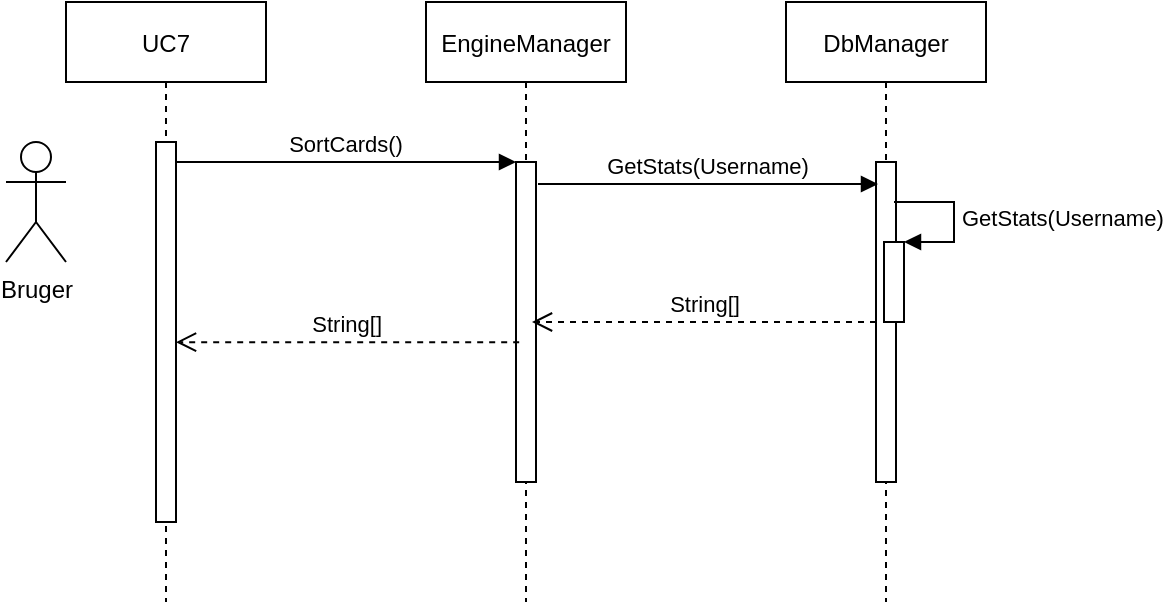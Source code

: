<mxfile version="18.0.1" type="device"><diagram id="gsuNSUX3MhnYNi4XppMZ" name="Side-1"><mxGraphModel dx="1278" dy="649" grid="1" gridSize="10" guides="1" tooltips="1" connect="1" arrows="1" fold="1" page="1" pageScale="1" pageWidth="1654" pageHeight="1169" math="0" shadow="0"><root><mxCell id="0"/><mxCell id="1" parent="0"/><mxCell id="1oqZ5ydH1kkNRrmoH-HF-1" value="UC7" style="shape=umlLifeline;perimeter=lifelinePerimeter;container=1;collapsible=0;recursiveResize=0;rounded=0;shadow=0;strokeWidth=1;" vertex="1" parent="1"><mxGeometry x="120" y="80" width="100" height="300" as="geometry"/></mxCell><mxCell id="1oqZ5ydH1kkNRrmoH-HF-2" value="" style="points=[];perimeter=orthogonalPerimeter;rounded=0;shadow=0;strokeWidth=1;" vertex="1" parent="1oqZ5ydH1kkNRrmoH-HF-1"><mxGeometry x="45" y="70" width="10" height="190" as="geometry"/></mxCell><mxCell id="1oqZ5ydH1kkNRrmoH-HF-3" value="EngineManager" style="shape=umlLifeline;perimeter=lifelinePerimeter;container=1;collapsible=0;recursiveResize=0;rounded=0;shadow=0;strokeWidth=1;" vertex="1" parent="1"><mxGeometry x="300" y="80" width="100" height="300" as="geometry"/></mxCell><mxCell id="1oqZ5ydH1kkNRrmoH-HF-4" value="" style="points=[];perimeter=orthogonalPerimeter;rounded=0;shadow=0;strokeWidth=1;" vertex="1" parent="1oqZ5ydH1kkNRrmoH-HF-3"><mxGeometry x="45" y="80" width="10" height="160" as="geometry"/></mxCell><mxCell id="1oqZ5ydH1kkNRrmoH-HF-5" value="String[]" style="verticalAlign=bottom;endArrow=open;dashed=1;endSize=8;shadow=0;strokeWidth=1;exitX=0.159;exitY=0.563;exitDx=0;exitDy=0;exitPerimeter=0;" edge="1" parent="1" source="1oqZ5ydH1kkNRrmoH-HF-4" target="1oqZ5ydH1kkNRrmoH-HF-2"><mxGeometry relative="1" as="geometry"><mxPoint x="275" y="236" as="targetPoint"/></mxGeometry></mxCell><mxCell id="1oqZ5ydH1kkNRrmoH-HF-6" value="SortCards()" style="verticalAlign=bottom;endArrow=block;entryX=0;entryY=0;shadow=0;strokeWidth=1;" edge="1" parent="1" source="1oqZ5ydH1kkNRrmoH-HF-2" target="1oqZ5ydH1kkNRrmoH-HF-4"><mxGeometry relative="1" as="geometry"><mxPoint x="275" y="160" as="sourcePoint"/></mxGeometry></mxCell><mxCell id="1oqZ5ydH1kkNRrmoH-HF-7" value="DbManager" style="shape=umlLifeline;perimeter=lifelinePerimeter;container=1;collapsible=0;recursiveResize=0;rounded=0;shadow=0;strokeWidth=1;" vertex="1" parent="1"><mxGeometry x="480" y="80" width="100" height="300" as="geometry"/></mxCell><mxCell id="1oqZ5ydH1kkNRrmoH-HF-8" value="" style="points=[];perimeter=orthogonalPerimeter;rounded=0;shadow=0;strokeWidth=1;" vertex="1" parent="1oqZ5ydH1kkNRrmoH-HF-7"><mxGeometry x="45" y="80" width="10" height="160" as="geometry"/></mxCell><mxCell id="1oqZ5ydH1kkNRrmoH-HF-9" value="" style="html=1;points=[];perimeter=orthogonalPerimeter;" vertex="1" parent="1oqZ5ydH1kkNRrmoH-HF-7"><mxGeometry x="49" y="120" width="10" height="40" as="geometry"/></mxCell><mxCell id="1oqZ5ydH1kkNRrmoH-HF-10" value="&lt;span style=&quot;text-align: center;&quot;&gt;GetStats(Username)&lt;/span&gt;" style="edgeStyle=orthogonalEdgeStyle;html=1;align=left;spacingLeft=2;endArrow=block;rounded=0;entryX=1;entryY=0;" edge="1" parent="1oqZ5ydH1kkNRrmoH-HF-7" target="1oqZ5ydH1kkNRrmoH-HF-9"><mxGeometry relative="1" as="geometry"><mxPoint x="54" y="100" as="sourcePoint"/><Array as="points"><mxPoint x="84" y="100"/></Array></mxGeometry></mxCell><mxCell id="1oqZ5ydH1kkNRrmoH-HF-11" value="Bruger" style="shape=umlActor;verticalLabelPosition=bottom;verticalAlign=top;html=1;outlineConnect=0;" vertex="1" parent="1"><mxGeometry x="90" y="150" width="30" height="60" as="geometry"/></mxCell><mxCell id="1oqZ5ydH1kkNRrmoH-HF-12" value="GetStats(Username)" style="verticalAlign=bottom;endArrow=block;entryX=0;entryY=0;shadow=0;strokeWidth=1;" edge="1" parent="1"><mxGeometry relative="1" as="geometry"><mxPoint x="356" y="171.0" as="sourcePoint"/><mxPoint x="526.0" y="171.0" as="targetPoint"/></mxGeometry></mxCell><mxCell id="1oqZ5ydH1kkNRrmoH-HF-13" value="String[]" style="html=1;verticalAlign=bottom;endArrow=open;dashed=1;endSize=8;rounded=0;" edge="1" parent="1" source="1oqZ5ydH1kkNRrmoH-HF-8"><mxGeometry relative="1" as="geometry"><mxPoint x="520" y="250" as="sourcePoint"/><mxPoint x="353" y="240.0" as="targetPoint"/></mxGeometry></mxCell></root></mxGraphModel></diagram></mxfile>